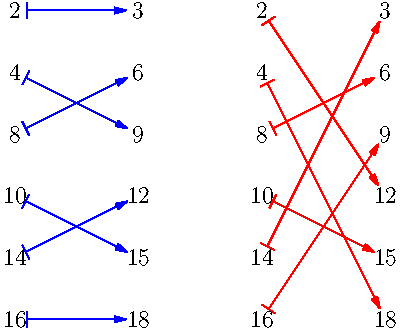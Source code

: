 size(200);

pair[] gs; pair[] hs; pair[] ngs; pair[] nhs;
int[] glabs = {2,4,8,10,14,16};
int[] hlabs = {3,6,9,12,15,18};
for(int i =0;i<6;++i) {
  gs.push((0,-1*i));
  hs.push((2,-1*i));
}
for(pair xy : gs) ngs.push(shift((4,0))*xy);
for(pair xy : hs) nhs.push(shift((4,0))*xy);
for(int i = 0; i < gs.length;++i){
label(string(glabs[i]),gs[i]);
label(string(hlabs[i]),hs[i]);
label(string(glabs[i]),ngs[i]);
label(string(hlabs[i]),nhs[i]);
}
path short(pair a,pair b){
  pair shortener=0.2*dir(b-a);
  return a+shortener--b-shortener;
}

draw(short(gs[0],hs[0]),blue,Arrow(2mm),BeginBar);
draw(short(gs[1],hs[2]),blue,Arrow(2mm),BeginBar);
draw(short(gs[2],hs[1]),blue,Arrow(2mm),BeginBar);
draw(short(gs[3],hs[4]),blue,Arrow(2mm),BeginBar);
draw(short(gs[4],hs[3]),blue,Arrow(2mm),BeginBar);
draw(short(gs[5],hs[5]),blue,Arrow(2mm),BeginBar);

draw(short(ngs[0],nhs[3]),red,Arrow(2mm),BeginBar);
draw(short(ngs[1],nhs[5]),red,Arrow(2mm),BeginBar);
draw(short(ngs[2],nhs[1]),red,Arrow(2mm),BeginBar);
draw(short(ngs[3],nhs[4]),red,Arrow(2mm),BeginBar);
draw(short(ngs[4],nhs[0]),red,Arrow(2mm),BeginBar);
draw(short(ngs[5],nhs[2]),red,Arrow(2mm),BeginBar);

